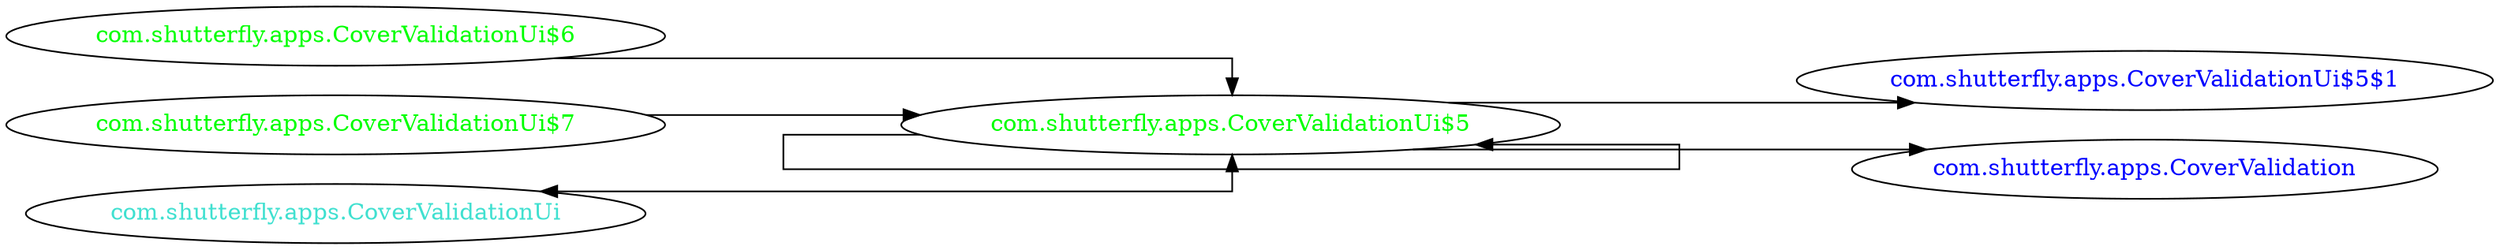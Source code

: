 digraph dependencyGraph {
 concentrate=true;
 ranksep="2.0";
 rankdir="LR"; 
 splines="ortho";
"com.shutterfly.apps.CoverValidationUi$5" [fontcolor="red"];
"com.shutterfly.apps.CoverValidationUi$5$1" [ fontcolor="blue" ];
"com.shutterfly.apps.CoverValidationUi$5"->"com.shutterfly.apps.CoverValidationUi$5$1";
"com.shutterfly.apps.CoverValidation" [ fontcolor="blue" ];
"com.shutterfly.apps.CoverValidationUi$5"->"com.shutterfly.apps.CoverValidation";
"com.shutterfly.apps.CoverValidationUi$5" [ fontcolor="green" ];
"com.shutterfly.apps.CoverValidationUi$5"->"com.shutterfly.apps.CoverValidationUi$5";
"com.shutterfly.apps.CoverValidationUi$6" [ fontcolor="green" ];
"com.shutterfly.apps.CoverValidationUi$6"->"com.shutterfly.apps.CoverValidationUi$5";
"com.shutterfly.apps.CoverValidationUi$7" [ fontcolor="green" ];
"com.shutterfly.apps.CoverValidationUi$7"->"com.shutterfly.apps.CoverValidationUi$5";
"com.shutterfly.apps.CoverValidationUi" [ fontcolor="turquoise" ];
"com.shutterfly.apps.CoverValidationUi"->"com.shutterfly.apps.CoverValidationUi$5" [dir=both];
}